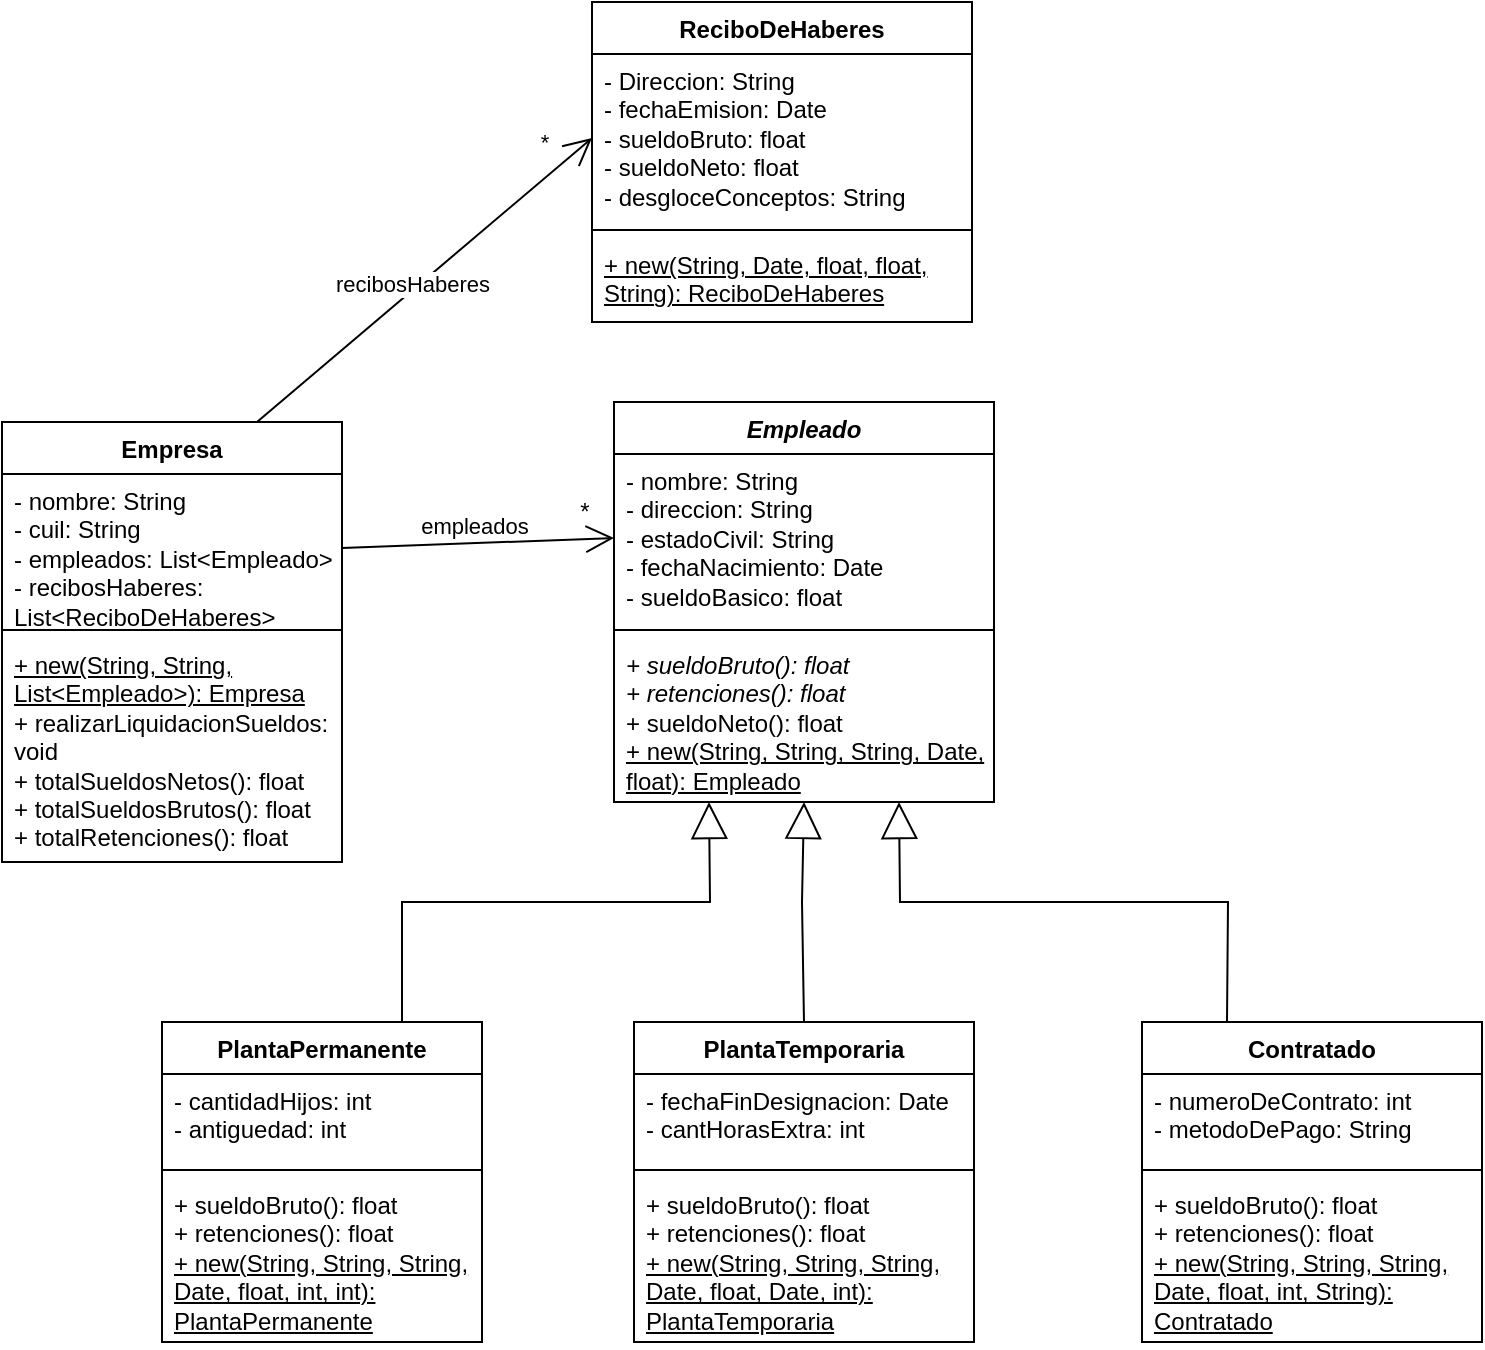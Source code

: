 <mxfile version="28.1.2">
  <diagram name="Page-1" id="5ffwMkhqinYpKWMneAhO">
    <mxGraphModel dx="1722" dy="1590" grid="1" gridSize="10" guides="1" tooltips="1" connect="1" arrows="1" fold="1" page="1" pageScale="1" pageWidth="850" pageHeight="1100" math="0" shadow="0">
      <root>
        <mxCell id="0" />
        <mxCell id="1" parent="0" />
        <mxCell id="J42q6f2a1OvCjdQg6M31-1" value="Empresa" style="swimlane;fontStyle=1;align=center;verticalAlign=top;childLayout=stackLayout;horizontal=1;startSize=26;horizontalStack=0;resizeParent=1;resizeParentMax=0;resizeLast=0;collapsible=1;marginBottom=0;whiteSpace=wrap;html=1;" parent="1" vertex="1">
          <mxGeometry x="-20" y="120" width="170" height="220" as="geometry" />
        </mxCell>
        <mxCell id="J42q6f2a1OvCjdQg6M31-2" value="- nombre: String&lt;br&gt;- cuil: String&lt;br&gt;- empleados: List&amp;lt;Empleado&amp;gt;&lt;br&gt;- recibosHaberes: List&amp;lt;ReciboDeHaberes&amp;gt;" style="text;strokeColor=none;fillColor=none;align=left;verticalAlign=top;spacingLeft=4;spacingRight=4;overflow=hidden;rotatable=0;points=[[0,0.5],[1,0.5]];portConstraint=eastwest;whiteSpace=wrap;html=1;" parent="J42q6f2a1OvCjdQg6M31-1" vertex="1">
          <mxGeometry y="26" width="170" height="74" as="geometry" />
        </mxCell>
        <mxCell id="J42q6f2a1OvCjdQg6M31-3" value="" style="line;strokeWidth=1;fillColor=none;align=left;verticalAlign=middle;spacingTop=-1;spacingLeft=3;spacingRight=3;rotatable=0;labelPosition=right;points=[];portConstraint=eastwest;strokeColor=inherit;" parent="J42q6f2a1OvCjdQg6M31-1" vertex="1">
          <mxGeometry y="100" width="170" height="8" as="geometry" />
        </mxCell>
        <mxCell id="J42q6f2a1OvCjdQg6M31-4" value="&lt;u&gt;+ new(String, String, List&amp;lt;Empleado&amp;gt;): Empresa&lt;/u&gt;&lt;br&gt;+ realizarLiquidacionSueldos: void&lt;br&gt;+ totalSueldosNetos(): float&lt;br&gt;+ totalSueldosBrutos(): float&lt;br&gt;+ totalRetenciones(): float" style="text;strokeColor=none;fillColor=none;align=left;verticalAlign=top;spacingLeft=4;spacingRight=4;overflow=hidden;rotatable=0;points=[[0,0.5],[1,0.5]];portConstraint=eastwest;whiteSpace=wrap;html=1;" parent="J42q6f2a1OvCjdQg6M31-1" vertex="1">
          <mxGeometry y="108" width="170" height="112" as="geometry" />
        </mxCell>
        <mxCell id="J42q6f2a1OvCjdQg6M31-5" value="&lt;div&gt;&lt;i&gt;Empleado&lt;/i&gt;&lt;/div&gt;" style="swimlane;fontStyle=1;align=center;verticalAlign=top;childLayout=stackLayout;horizontal=1;startSize=26;horizontalStack=0;resizeParent=1;resizeParentMax=0;resizeLast=0;collapsible=1;marginBottom=0;whiteSpace=wrap;html=1;" parent="1" vertex="1">
          <mxGeometry x="286" y="110" width="190" height="200" as="geometry" />
        </mxCell>
        <mxCell id="J42q6f2a1OvCjdQg6M31-6" value="- nombre: String&lt;br&gt;- direccion: String&lt;br&gt;- estadoCivil: String&lt;br&gt;- fechaNacimiento: Date&lt;br&gt;- sueldoBasico: float" style="text;strokeColor=none;fillColor=none;align=left;verticalAlign=top;spacingLeft=4;spacingRight=4;overflow=hidden;rotatable=0;points=[[0,0.5],[1,0.5]];portConstraint=eastwest;whiteSpace=wrap;html=1;" parent="J42q6f2a1OvCjdQg6M31-5" vertex="1">
          <mxGeometry y="26" width="190" height="84" as="geometry" />
        </mxCell>
        <mxCell id="J42q6f2a1OvCjdQg6M31-7" value="" style="line;strokeWidth=1;fillColor=none;align=left;verticalAlign=middle;spacingTop=-1;spacingLeft=3;spacingRight=3;rotatable=0;labelPosition=right;points=[];portConstraint=eastwest;strokeColor=inherit;" parent="J42q6f2a1OvCjdQg6M31-5" vertex="1">
          <mxGeometry y="110" width="190" height="8" as="geometry" />
        </mxCell>
        <mxCell id="J42q6f2a1OvCjdQg6M31-8" value="&lt;i&gt;+ sueldoBruto(): float&lt;br&gt;+ retenciones(): float&lt;/i&gt;&lt;br&gt;+ sueldoNeto(): float&lt;br&gt;&lt;u&gt;+ new(String, String, String, Date, float): Empleado&lt;/u&gt;" style="text;strokeColor=none;fillColor=none;align=left;verticalAlign=top;spacingLeft=4;spacingRight=4;overflow=hidden;rotatable=0;points=[[0,0.5],[1,0.5]];portConstraint=eastwest;whiteSpace=wrap;html=1;" parent="J42q6f2a1OvCjdQg6M31-5" vertex="1">
          <mxGeometry y="118" width="190" height="82" as="geometry" />
        </mxCell>
        <mxCell id="J42q6f2a1OvCjdQg6M31-9" value="ReciboDeHaberes" style="swimlane;fontStyle=1;align=center;verticalAlign=top;childLayout=stackLayout;horizontal=1;startSize=26;horizontalStack=0;resizeParent=1;resizeParentMax=0;resizeLast=0;collapsible=1;marginBottom=0;whiteSpace=wrap;html=1;" parent="1" vertex="1">
          <mxGeometry x="275" y="-90" width="190" height="160" as="geometry" />
        </mxCell>
        <mxCell id="J42q6f2a1OvCjdQg6M31-10" value="- Direccion: String&lt;br&gt;- fechaEmision: Date&lt;br&gt;&lt;div&gt;- sueldoBruto: float&lt;/div&gt;&lt;div&gt;- sueldoNeto: float&lt;br&gt;- desgloceConceptos: String&lt;/div&gt;" style="text;strokeColor=none;fillColor=none;align=left;verticalAlign=top;spacingLeft=4;spacingRight=4;overflow=hidden;rotatable=0;points=[[0,0.5],[1,0.5]];portConstraint=eastwest;whiteSpace=wrap;html=1;" parent="J42q6f2a1OvCjdQg6M31-9" vertex="1">
          <mxGeometry y="26" width="190" height="84" as="geometry" />
        </mxCell>
        <mxCell id="J42q6f2a1OvCjdQg6M31-11" value="" style="line;strokeWidth=1;fillColor=none;align=left;verticalAlign=middle;spacingTop=-1;spacingLeft=3;spacingRight=3;rotatable=0;labelPosition=right;points=[];portConstraint=eastwest;strokeColor=inherit;" parent="J42q6f2a1OvCjdQg6M31-9" vertex="1">
          <mxGeometry y="110" width="190" height="8" as="geometry" />
        </mxCell>
        <mxCell id="J42q6f2a1OvCjdQg6M31-12" value="&lt;u&gt;+ new(String, Date, float, float, String): ReciboDeHaberes&lt;/u&gt;" style="text;strokeColor=none;fillColor=none;align=left;verticalAlign=top;spacingLeft=4;spacingRight=4;overflow=hidden;rotatable=0;points=[[0,0.5],[1,0.5]];portConstraint=eastwest;whiteSpace=wrap;html=1;" parent="J42q6f2a1OvCjdQg6M31-9" vertex="1">
          <mxGeometry y="118" width="190" height="42" as="geometry" />
        </mxCell>
        <mxCell id="J42q6f2a1OvCjdQg6M31-13" value="PlantaPermanente" style="swimlane;fontStyle=1;align=center;verticalAlign=top;childLayout=stackLayout;horizontal=1;startSize=26;horizontalStack=0;resizeParent=1;resizeParentMax=0;resizeLast=0;collapsible=1;marginBottom=0;whiteSpace=wrap;html=1;" parent="1" vertex="1">
          <mxGeometry x="60" y="420" width="160" height="160" as="geometry" />
        </mxCell>
        <mxCell id="J42q6f2a1OvCjdQg6M31-14" value="- cantidadHijos: int&lt;br&gt;- antiguedad: int" style="text;strokeColor=none;fillColor=none;align=left;verticalAlign=top;spacingLeft=4;spacingRight=4;overflow=hidden;rotatable=0;points=[[0,0.5],[1,0.5]];portConstraint=eastwest;whiteSpace=wrap;html=1;" parent="J42q6f2a1OvCjdQg6M31-13" vertex="1">
          <mxGeometry y="26" width="160" height="44" as="geometry" />
        </mxCell>
        <mxCell id="J42q6f2a1OvCjdQg6M31-15" value="" style="line;strokeWidth=1;fillColor=none;align=left;verticalAlign=middle;spacingTop=-1;spacingLeft=3;spacingRight=3;rotatable=0;labelPosition=right;points=[];portConstraint=eastwest;strokeColor=inherit;" parent="J42q6f2a1OvCjdQg6M31-13" vertex="1">
          <mxGeometry y="70" width="160" height="8" as="geometry" />
        </mxCell>
        <mxCell id="J42q6f2a1OvCjdQg6M31-16" value="+ sueldoBruto(): float&lt;br&gt;+ retenciones(): float&lt;br&gt;&lt;u&gt;+ new(String, String, String, Date, float, int, int): PlantaPermanente&lt;/u&gt;" style="text;strokeColor=none;fillColor=none;align=left;verticalAlign=top;spacingLeft=4;spacingRight=4;overflow=hidden;rotatable=0;points=[[0,0.5],[1,0.5]];portConstraint=eastwest;whiteSpace=wrap;html=1;" parent="J42q6f2a1OvCjdQg6M31-13" vertex="1">
          <mxGeometry y="78" width="160" height="82" as="geometry" />
        </mxCell>
        <mxCell id="J42q6f2a1OvCjdQg6M31-17" value="PlantaTemporaria" style="swimlane;fontStyle=1;align=center;verticalAlign=top;childLayout=stackLayout;horizontal=1;startSize=26;horizontalStack=0;resizeParent=1;resizeParentMax=0;resizeLast=0;collapsible=1;marginBottom=0;whiteSpace=wrap;html=1;" parent="1" vertex="1">
          <mxGeometry x="296" y="420" width="170" height="160" as="geometry" />
        </mxCell>
        <mxCell id="J42q6f2a1OvCjdQg6M31-18" value="- fechaFinDesignacion: Date&lt;br&gt;- cantHorasExtra: int" style="text;strokeColor=none;fillColor=none;align=left;verticalAlign=top;spacingLeft=4;spacingRight=4;overflow=hidden;rotatable=0;points=[[0,0.5],[1,0.5]];portConstraint=eastwest;whiteSpace=wrap;html=1;" parent="J42q6f2a1OvCjdQg6M31-17" vertex="1">
          <mxGeometry y="26" width="170" height="44" as="geometry" />
        </mxCell>
        <mxCell id="J42q6f2a1OvCjdQg6M31-19" value="" style="line;strokeWidth=1;fillColor=none;align=left;verticalAlign=middle;spacingTop=-1;spacingLeft=3;spacingRight=3;rotatable=0;labelPosition=right;points=[];portConstraint=eastwest;strokeColor=inherit;" parent="J42q6f2a1OvCjdQg6M31-17" vertex="1">
          <mxGeometry y="70" width="170" height="8" as="geometry" />
        </mxCell>
        <mxCell id="J42q6f2a1OvCjdQg6M31-20" value="+ sueldoBruto(): float&lt;br&gt;+ retenciones(): float&lt;br&gt;&lt;u&gt;+ new(String, String, String, Date, float, Date, int): PlantaTemporaria&lt;/u&gt;" style="text;strokeColor=none;fillColor=none;align=left;verticalAlign=top;spacingLeft=4;spacingRight=4;overflow=hidden;rotatable=0;points=[[0,0.5],[1,0.5]];portConstraint=eastwest;whiteSpace=wrap;html=1;" parent="J42q6f2a1OvCjdQg6M31-17" vertex="1">
          <mxGeometry y="78" width="170" height="82" as="geometry" />
        </mxCell>
        <mxCell id="EdGxASpUeS1JBuMaIeyQ-1" value="" style="endArrow=block;endSize=16;endFill=0;html=1;rounded=0;exitX=0.75;exitY=0;exitDx=0;exitDy=0;entryX=0.25;entryY=1;entryDx=0;entryDy=0;" edge="1" parent="1" source="J42q6f2a1OvCjdQg6M31-13" target="J42q6f2a1OvCjdQg6M31-5">
          <mxGeometry width="160" relative="1" as="geometry">
            <mxPoint x="350" y="320" as="sourcePoint" />
            <mxPoint x="300" y="330" as="targetPoint" />
            <Array as="points">
              <mxPoint x="180" y="360" />
              <mxPoint x="334" y="360" />
            </Array>
          </mxGeometry>
        </mxCell>
        <mxCell id="EdGxASpUeS1JBuMaIeyQ-2" value="" style="endArrow=block;endSize=16;endFill=0;html=1;rounded=0;entryX=0.5;entryY=1;entryDx=0;entryDy=0;exitX=0.5;exitY=0;exitDx=0;exitDy=0;" edge="1" parent="1" source="J42q6f2a1OvCjdQg6M31-17" target="J42q6f2a1OvCjdQg6M31-5">
          <mxGeometry width="160" relative="1" as="geometry">
            <mxPoint x="430" y="400" as="sourcePoint" />
            <mxPoint x="540" y="330" as="targetPoint" />
            <Array as="points">
              <mxPoint x="380" y="360" />
            </Array>
          </mxGeometry>
        </mxCell>
        <mxCell id="EdGxASpUeS1JBuMaIeyQ-3" value="" style="endArrow=open;endFill=1;endSize=12;html=1;rounded=0;exitX=1;exitY=0.5;exitDx=0;exitDy=0;entryX=0;entryY=0.5;entryDx=0;entryDy=0;" edge="1" parent="1" source="J42q6f2a1OvCjdQg6M31-2" target="J42q6f2a1OvCjdQg6M31-6">
          <mxGeometry width="160" relative="1" as="geometry">
            <mxPoint x="350" y="200" as="sourcePoint" />
            <mxPoint x="510" y="200" as="targetPoint" />
          </mxGeometry>
        </mxCell>
        <mxCell id="EdGxASpUeS1JBuMaIeyQ-5" value="empleados" style="edgeLabel;html=1;align=center;verticalAlign=middle;resizable=0;points=[];" vertex="1" connectable="0" parent="EdGxASpUeS1JBuMaIeyQ-3">
          <mxGeometry x="-0.029" y="9" relative="1" as="geometry">
            <mxPoint as="offset" />
          </mxGeometry>
        </mxCell>
        <mxCell id="EdGxASpUeS1JBuMaIeyQ-4" value="" style="endArrow=open;endFill=1;endSize=12;html=1;rounded=0;exitX=0.75;exitY=0;exitDx=0;exitDy=0;entryX=0;entryY=0.5;entryDx=0;entryDy=0;" edge="1" parent="1" source="J42q6f2a1OvCjdQg6M31-1" target="J42q6f2a1OvCjdQg6M31-10">
          <mxGeometry width="160" relative="1" as="geometry">
            <mxPoint x="350" y="200" as="sourcePoint" />
            <mxPoint x="510" y="200" as="targetPoint" />
          </mxGeometry>
        </mxCell>
        <mxCell id="EdGxASpUeS1JBuMaIeyQ-7" value="recibosHaberes" style="edgeLabel;html=1;align=center;verticalAlign=middle;resizable=0;points=[];" vertex="1" connectable="0" parent="EdGxASpUeS1JBuMaIeyQ-4">
          <mxGeometry x="-0.068" y="2" relative="1" as="geometry">
            <mxPoint y="-1" as="offset" />
          </mxGeometry>
        </mxCell>
        <mxCell id="EdGxASpUeS1JBuMaIeyQ-8" value="*" style="edgeLabel;html=1;align=center;verticalAlign=middle;resizable=0;points=[];" vertex="1" connectable="0" parent="EdGxASpUeS1JBuMaIeyQ-4">
          <mxGeometry x="0.82" y="-2" relative="1" as="geometry">
            <mxPoint x="-11" y="-12" as="offset" />
          </mxGeometry>
        </mxCell>
        <mxCell id="EdGxASpUeS1JBuMaIeyQ-6" value="*" style="text;html=1;align=center;verticalAlign=middle;resizable=0;points=[];autosize=1;strokeColor=none;fillColor=none;" vertex="1" parent="1">
          <mxGeometry x="256" y="150" width="30" height="30" as="geometry" />
        </mxCell>
        <mxCell id="EdGxASpUeS1JBuMaIeyQ-9" value="Contratado" style="swimlane;fontStyle=1;align=center;verticalAlign=top;childLayout=stackLayout;horizontal=1;startSize=26;horizontalStack=0;resizeParent=1;resizeParentMax=0;resizeLast=0;collapsible=1;marginBottom=0;whiteSpace=wrap;html=1;" vertex="1" parent="1">
          <mxGeometry x="550" y="420" width="170" height="160" as="geometry" />
        </mxCell>
        <mxCell id="EdGxASpUeS1JBuMaIeyQ-10" value="- numeroDeContrato: int&lt;br&gt;- metodoDePago: String" style="text;strokeColor=none;fillColor=none;align=left;verticalAlign=top;spacingLeft=4;spacingRight=4;overflow=hidden;rotatable=0;points=[[0,0.5],[1,0.5]];portConstraint=eastwest;whiteSpace=wrap;html=1;" vertex="1" parent="EdGxASpUeS1JBuMaIeyQ-9">
          <mxGeometry y="26" width="170" height="44" as="geometry" />
        </mxCell>
        <mxCell id="EdGxASpUeS1JBuMaIeyQ-11" value="" style="line;strokeWidth=1;fillColor=none;align=left;verticalAlign=middle;spacingTop=-1;spacingLeft=3;spacingRight=3;rotatable=0;labelPosition=right;points=[];portConstraint=eastwest;strokeColor=inherit;" vertex="1" parent="EdGxASpUeS1JBuMaIeyQ-9">
          <mxGeometry y="70" width="170" height="8" as="geometry" />
        </mxCell>
        <mxCell id="EdGxASpUeS1JBuMaIeyQ-12" value="+ sueldoBruto(): float&lt;br&gt;+ retenciones(): float&lt;br&gt;&lt;u&gt;+ new(String, String, String, Date, float, int, String): Contratado&lt;/u&gt;" style="text;strokeColor=none;fillColor=none;align=left;verticalAlign=top;spacingLeft=4;spacingRight=4;overflow=hidden;rotatable=0;points=[[0,0.5],[1,0.5]];portConstraint=eastwest;whiteSpace=wrap;html=1;" vertex="1" parent="EdGxASpUeS1JBuMaIeyQ-9">
          <mxGeometry y="78" width="170" height="82" as="geometry" />
        </mxCell>
        <mxCell id="EdGxASpUeS1JBuMaIeyQ-13" value="" style="endArrow=block;endSize=16;endFill=0;html=1;rounded=0;exitX=0.25;exitY=0;exitDx=0;exitDy=0;entryX=0.75;entryY=1;entryDx=0;entryDy=0;" edge="1" parent="1" source="EdGxASpUeS1JBuMaIeyQ-9" target="J42q6f2a1OvCjdQg6M31-5">
          <mxGeometry width="160" relative="1" as="geometry">
            <mxPoint x="610" y="440" as="sourcePoint" />
            <mxPoint x="764" y="330" as="targetPoint" />
            <Array as="points">
              <mxPoint x="593" y="360" />
              <mxPoint x="429" y="360" />
            </Array>
          </mxGeometry>
        </mxCell>
      </root>
    </mxGraphModel>
  </diagram>
</mxfile>

